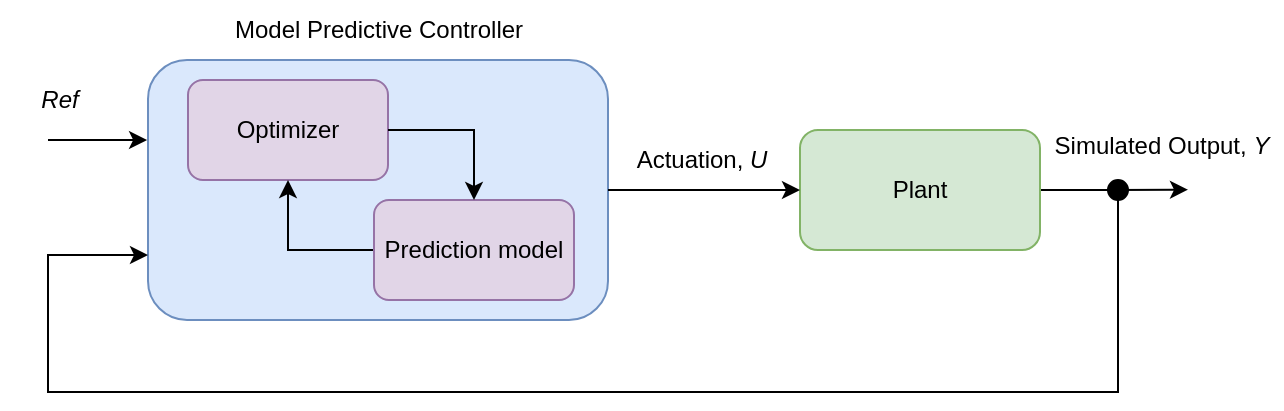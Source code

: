 <mxfile version="21.2.9" type="github">
  <diagram name="Page-1" id="csCQXOnxKyOpAwH1Oq0k">
    <mxGraphModel dx="1360" dy="871" grid="1" gridSize="10" guides="1" tooltips="1" connect="1" arrows="1" fold="1" page="1" pageScale="1" pageWidth="827" pageHeight="1169" math="0" shadow="0">
      <root>
        <mxCell id="0" />
        <mxCell id="1" parent="0" />
        <mxCell id="1zHK55vVTfBTUvfWvW73-10" style="edgeStyle=orthogonalEdgeStyle;rounded=0;orthogonalLoop=1;jettySize=auto;html=1;exitX=1;exitY=0.5;exitDx=0;exitDy=0;" parent="1" source="1zHK55vVTfBTUvfWvW73-2" edge="1">
          <mxGeometry relative="1" as="geometry">
            <mxPoint x="674" y="318.862" as="targetPoint" />
          </mxGeometry>
        </mxCell>
        <mxCell id="1zHK55vVTfBTUvfWvW73-2" value="Plant" style="rounded=1;whiteSpace=wrap;html=1;fillColor=#d5e8d4;strokeColor=#82b366;" parent="1" vertex="1">
          <mxGeometry x="480" y="289" width="120" height="60" as="geometry" />
        </mxCell>
        <mxCell id="1zHK55vVTfBTUvfWvW73-8" value="" style="group" parent="1" vertex="1" connectable="0">
          <mxGeometry x="154" y="254" width="230" height="130" as="geometry" />
        </mxCell>
        <mxCell id="1zHK55vVTfBTUvfWvW73-1" value="" style="rounded=1;whiteSpace=wrap;html=1;fillColor=#dae8fc;strokeColor=#6c8ebf;" parent="1zHK55vVTfBTUvfWvW73-8" vertex="1">
          <mxGeometry width="230" height="130" as="geometry" />
        </mxCell>
        <mxCell id="1zHK55vVTfBTUvfWvW73-3" value="Optimizer" style="rounded=1;whiteSpace=wrap;html=1;fillColor=#e1d5e7;strokeColor=#9673a6;" parent="1zHK55vVTfBTUvfWvW73-8" vertex="1">
          <mxGeometry x="20" y="10" width="100" height="50" as="geometry" />
        </mxCell>
        <mxCell id="1zHK55vVTfBTUvfWvW73-7" style="edgeStyle=orthogonalEdgeStyle;rounded=0;orthogonalLoop=1;jettySize=auto;html=1;exitX=0;exitY=0.5;exitDx=0;exitDy=0;" parent="1zHK55vVTfBTUvfWvW73-8" source="1zHK55vVTfBTUvfWvW73-4" target="1zHK55vVTfBTUvfWvW73-3" edge="1">
          <mxGeometry relative="1" as="geometry" />
        </mxCell>
        <mxCell id="1zHK55vVTfBTUvfWvW73-4" value="Prediction model" style="rounded=1;whiteSpace=wrap;html=1;fillColor=#e1d5e7;strokeColor=#9673a6;" parent="1zHK55vVTfBTUvfWvW73-8" vertex="1">
          <mxGeometry x="113" y="70" width="100" height="50" as="geometry" />
        </mxCell>
        <mxCell id="1zHK55vVTfBTUvfWvW73-6" style="edgeStyle=orthogonalEdgeStyle;rounded=0;orthogonalLoop=1;jettySize=auto;html=1;exitX=1;exitY=0.5;exitDx=0;exitDy=0;" parent="1zHK55vVTfBTUvfWvW73-8" source="1zHK55vVTfBTUvfWvW73-3" target="1zHK55vVTfBTUvfWvW73-4" edge="1">
          <mxGeometry relative="1" as="geometry" />
        </mxCell>
        <mxCell id="1zHK55vVTfBTUvfWvW73-9" style="edgeStyle=orthogonalEdgeStyle;rounded=0;orthogonalLoop=1;jettySize=auto;html=1;exitX=1;exitY=0.5;exitDx=0;exitDy=0;" parent="1" source="1zHK55vVTfBTUvfWvW73-1" target="1zHK55vVTfBTUvfWvW73-2" edge="1">
          <mxGeometry relative="1" as="geometry" />
        </mxCell>
        <mxCell id="1zHK55vVTfBTUvfWvW73-17" style="edgeStyle=orthogonalEdgeStyle;rounded=0;orthogonalLoop=1;jettySize=auto;html=1;exitX=0.5;exitY=1;exitDx=0;exitDy=0;entryX=0;entryY=0.75;entryDx=0;entryDy=0;" parent="1" source="1zHK55vVTfBTUvfWvW73-13" target="1zHK55vVTfBTUvfWvW73-1" edge="1">
          <mxGeometry relative="1" as="geometry">
            <Array as="points">
              <mxPoint x="639" y="420" />
              <mxPoint x="104" y="420" />
              <mxPoint x="104" y="351" />
            </Array>
          </mxGeometry>
        </mxCell>
        <mxCell id="1zHK55vVTfBTUvfWvW73-13" value="" style="ellipse;whiteSpace=wrap;html=1;aspect=fixed;fillColor=#000000;" parent="1" vertex="1">
          <mxGeometry x="634" y="314" width="10" height="10" as="geometry" />
        </mxCell>
        <mxCell id="1zHK55vVTfBTUvfWvW73-18" value="" style="endArrow=classic;html=1;rounded=0;entryX=-0.002;entryY=0.308;entryDx=0;entryDy=0;entryPerimeter=0;" parent="1" target="1zHK55vVTfBTUvfWvW73-1" edge="1">
          <mxGeometry width="50" height="50" relative="1" as="geometry">
            <mxPoint x="104" y="294" as="sourcePoint" />
            <mxPoint x="344" y="374" as="targetPoint" />
          </mxGeometry>
        </mxCell>
        <mxCell id="1zHK55vVTfBTUvfWvW73-20" value="Model Predictive Controller" style="text;html=1;strokeColor=none;fillColor=none;align=center;verticalAlign=middle;whiteSpace=wrap;rounded=0;" parent="1" vertex="1">
          <mxGeometry x="191.5" y="224" width="155" height="30" as="geometry" />
        </mxCell>
        <mxCell id="1zHK55vVTfBTUvfWvW73-22" value="Actuation, &lt;i&gt;U&lt;/i&gt; " style="text;html=1;strokeColor=none;fillColor=none;align=center;verticalAlign=middle;whiteSpace=wrap;rounded=0;" parent="1" vertex="1">
          <mxGeometry x="391" y="289" width="80" height="30" as="geometry" />
        </mxCell>
        <mxCell id="1zHK55vVTfBTUvfWvW73-24" value="Simulated Output, &lt;i&gt;Y&lt;/i&gt; " style="text;html=1;strokeColor=none;fillColor=none;align=center;verticalAlign=middle;whiteSpace=wrap;rounded=0;" parent="1" vertex="1">
          <mxGeometry x="601" y="282" width="120" height="30" as="geometry" />
        </mxCell>
        <mxCell id="1zHK55vVTfBTUvfWvW73-25" value="&lt;i&gt;Ref&lt;/i&gt;" style="text;html=1;strokeColor=none;fillColor=none;align=center;verticalAlign=middle;whiteSpace=wrap;rounded=0;" parent="1" vertex="1">
          <mxGeometry x="80" y="259" width="60" height="30" as="geometry" />
        </mxCell>
      </root>
    </mxGraphModel>
  </diagram>
</mxfile>
